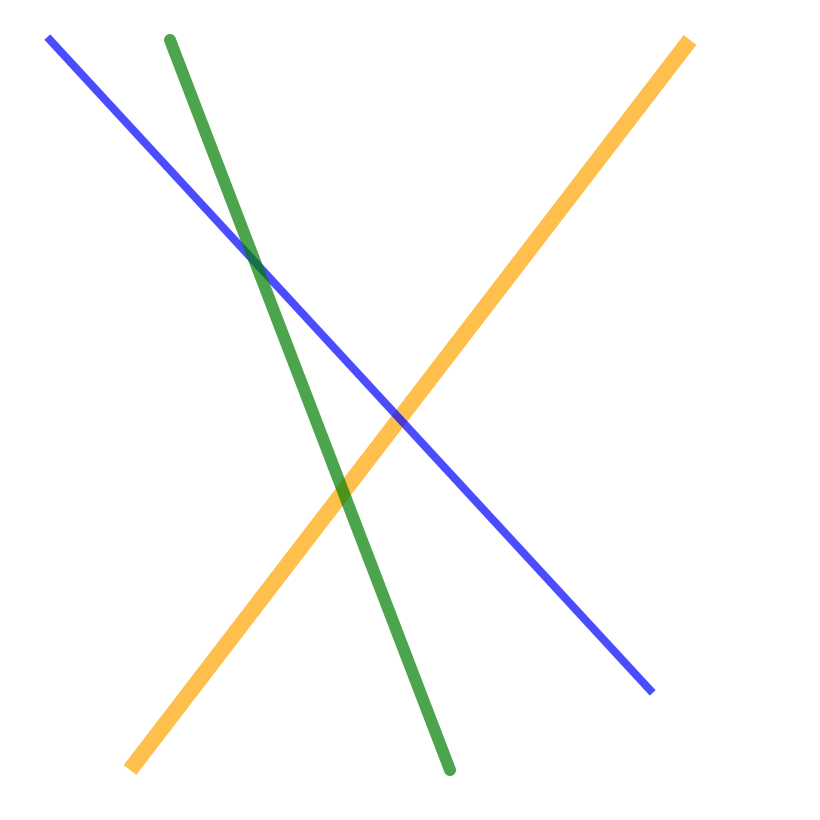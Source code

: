 {
  "$schema": "https://vega.github.io/schema/vega/v5.json",
  "description": "A scatterplot showing horsepower and miles per gallons for various cars.",
  "background": "white",
  "padding": 5,
  "width": 400,
  "height": 400,
  "style": "cell",
  "config": {"style": {"cell": {"stroke": "transparent"}}},
  "data": [{
    "name": "source_0",
    "values": [
      {"x": 340, "x2": 60, "y": 15, "y2": 380, "fill": "orange", "cap": "butt", "width": 8, "dash": "12 8,4"},
      {"x": 20, "x2": 320, "y": 15, "y2": 340, "fill": "blue", "cap": "square", "width": 4, "dash": "8,16"},
      {"x": 80, "x2": 220, "y": 15, "y2": 380, "fill": "green", "cap": "round", "width": 6, "dash": "12"}
    ]
  }],
  "marks": [
    {
      "name": "marks",
      "type": "rule",
      "style": ["rule"],
      "from": {"data": "source_0"},
      "encode": {
        "update": {
          "strokeWidth": {"field": "width"},
          "stroke": {"field": "fill"},
          "x": {"field": "x" },
          "x2": {"field": "x2"},
          "y": {"field": "y"},
          "y2": {"field": "y2"},
          "opacity": {"value": 0.7},
          "strokeCap": {"field": "cap"},
          "strokeDash": {"field": "dash"}
        }
      }
    }
  ]
}

